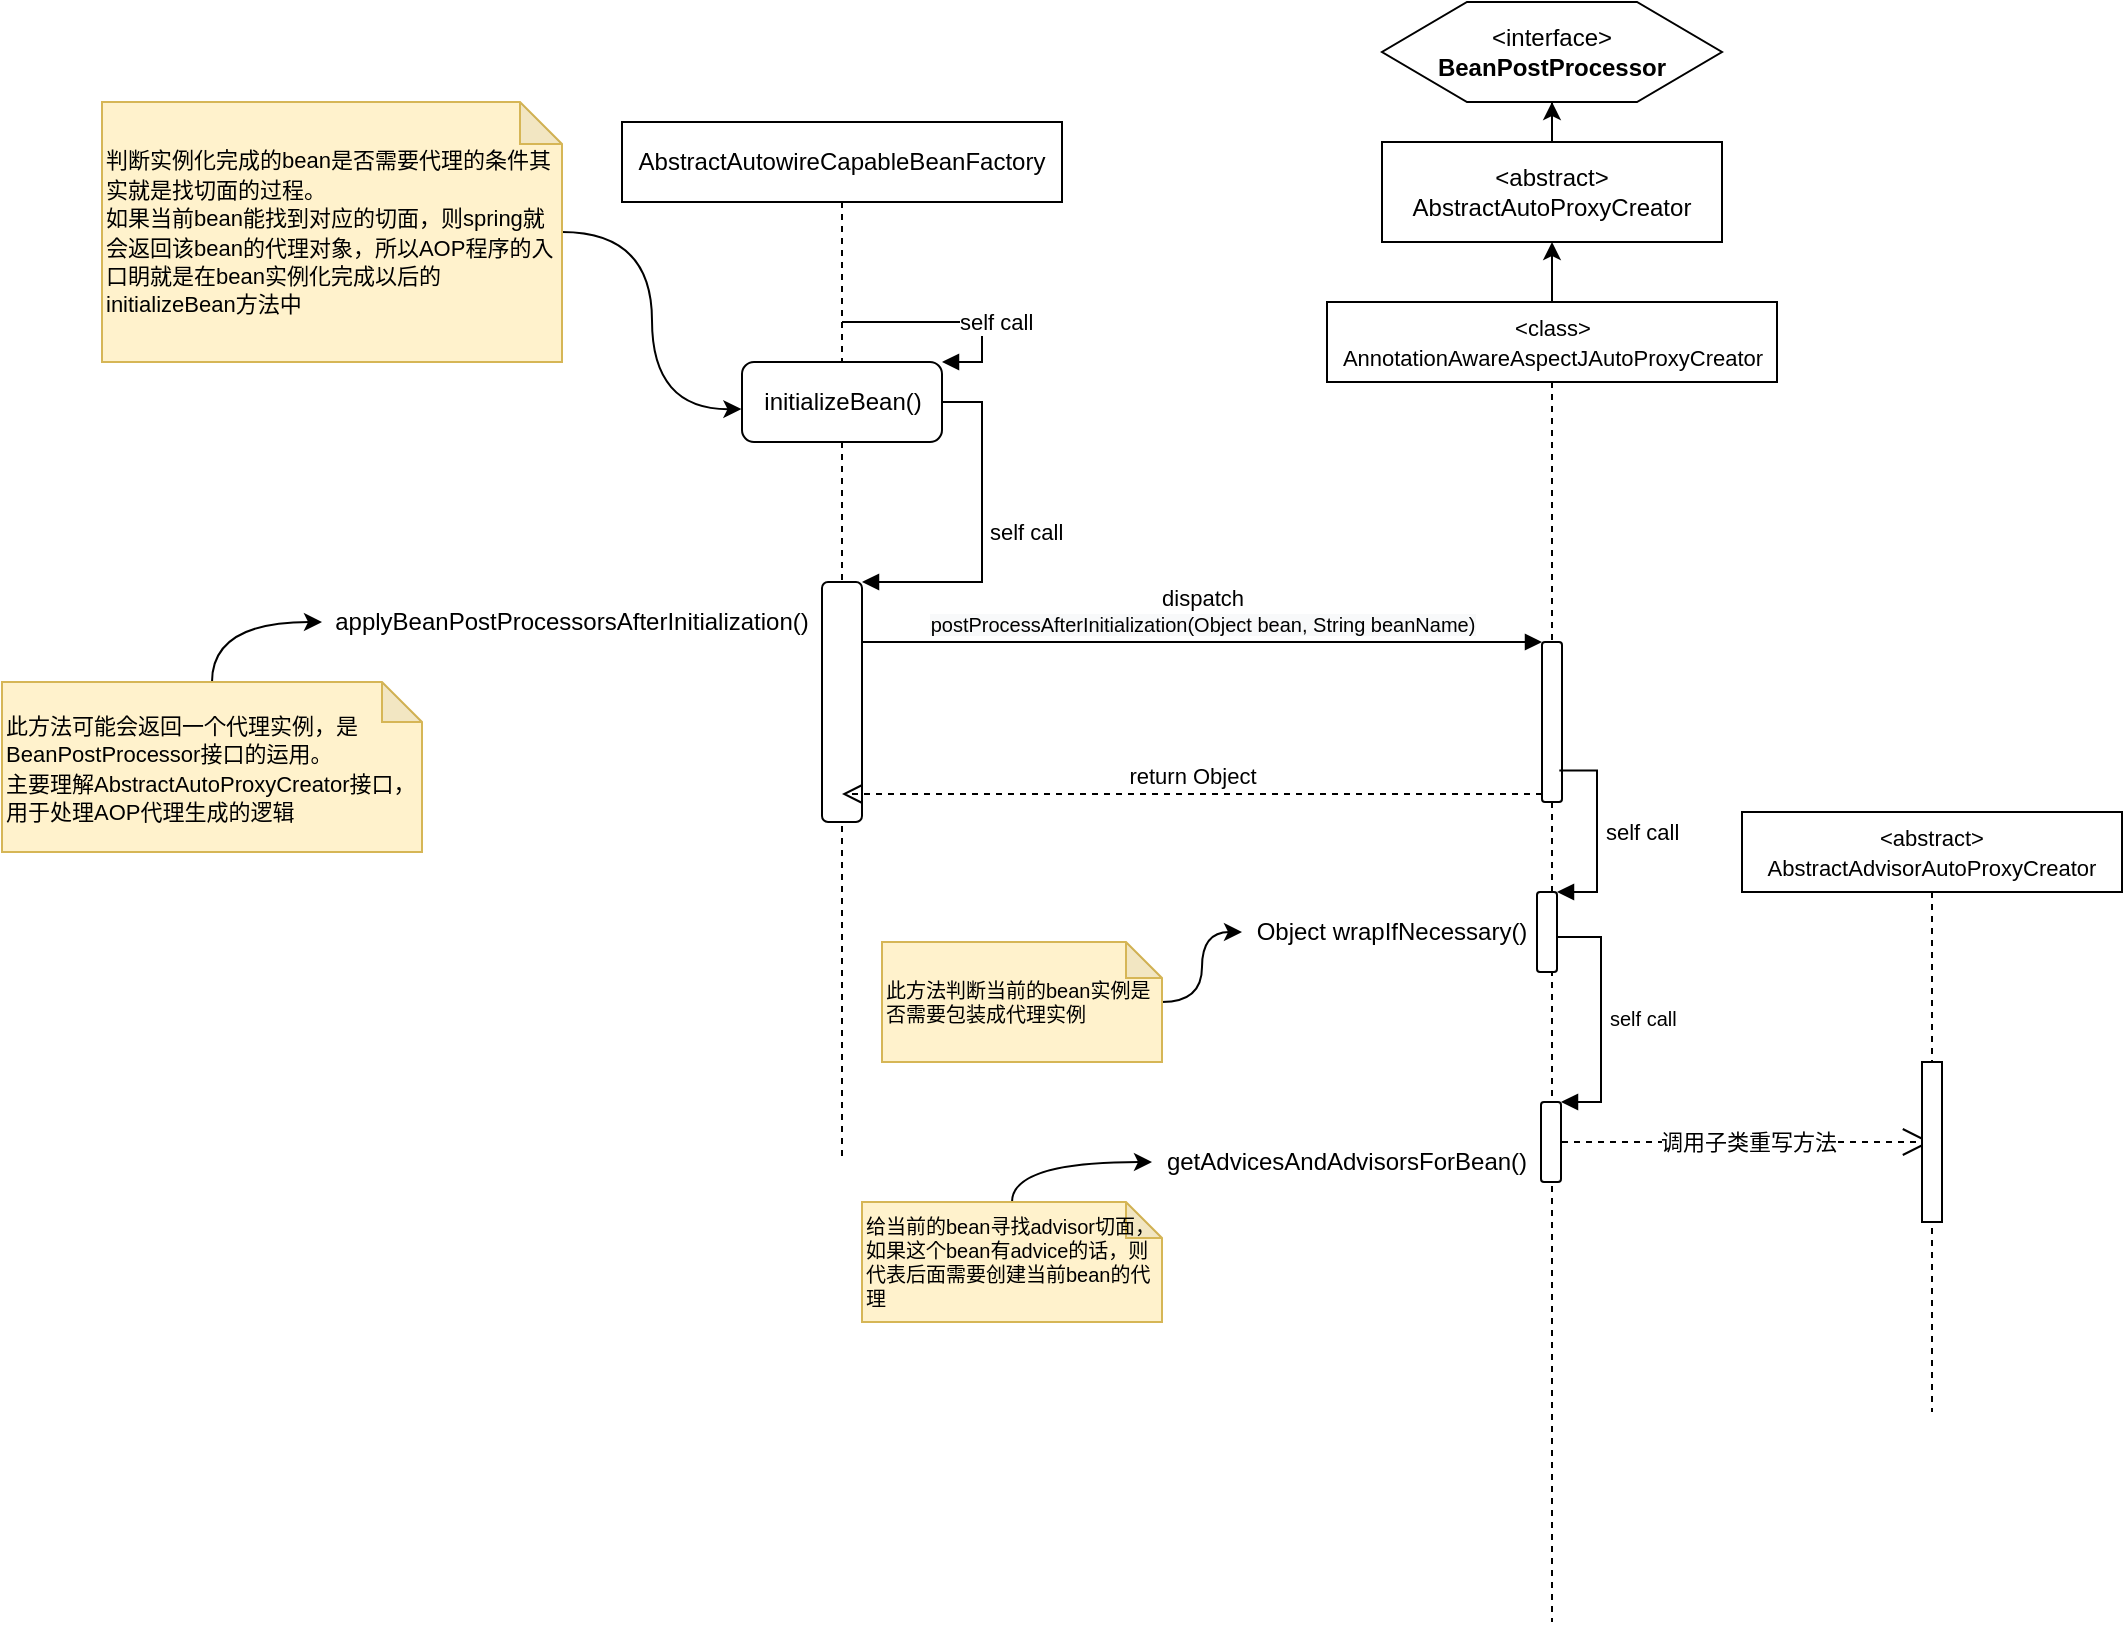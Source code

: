 <mxfile version="13.3.5" type="device"><diagram name="Page-1" id="74e2e168-ea6b-b213-b513-2b3c1d86103e"><mxGraphModel dx="1913" dy="475" grid="1" gridSize="10" guides="1" tooltips="1" connect="1" arrows="1" fold="1" page="1" pageScale="1" pageWidth="1100" pageHeight="850" background="#ffffff" math="0" shadow="0"><root><mxCell id="0"/><mxCell id="1" parent="0"/><mxCell id="_LnrpPHLoVOmDZQxsqmH-21" style="edgeStyle=orthogonalEdgeStyle;curved=1;rounded=0;orthogonalLoop=1;jettySize=auto;html=1;entryX=-0.003;entryY=0.589;entryDx=0;entryDy=0;entryPerimeter=0;" parent="1" source="_LnrpPHLoVOmDZQxsqmH-6" target="_LnrpPHLoVOmDZQxsqmH-13" edge="1"><mxGeometry relative="1" as="geometry"/></mxCell><mxCell id="_LnrpPHLoVOmDZQxsqmH-6" value="&lt;font style=&quot;font-size: 11px&quot;&gt;判断实例化完成的bean是否需要代理的条件其实就是找切面的过程。&lt;br&gt;如果当前bean能找到对应的切面，则spring就会返回该bean的代理对象，所以AOP程序的入口眀就是在bean实例化完成以后的initializeBean方法中&lt;/font&gt;" style="shape=note;whiteSpace=wrap;html=1;backgroundOutline=1;darkOpacity=0.05;fillColor=#fff2cc;strokeColor=#d6b656;align=left;size=21;" parent="1" vertex="1"><mxGeometry x="-980" y="70" width="230" height="130" as="geometry"/></mxCell><mxCell id="_LnrpPHLoVOmDZQxsqmH-8" value="AbstractAutowireCapableBeanFactory" style="shape=umlLifeline;perimeter=lifelinePerimeter;whiteSpace=wrap;html=1;container=1;collapsible=0;recursiveResize=0;outlineConnect=0;rounded=0;" parent="1" vertex="1"><mxGeometry x="-720" y="80" width="220" height="520" as="geometry"/></mxCell><mxCell id="_LnrpPHLoVOmDZQxsqmH-13" value="&lt;span&gt;initializeBean()&lt;/span&gt;" style="html=1;points=[];perimeter=orthogonalPerimeter;rounded=1;" parent="_LnrpPHLoVOmDZQxsqmH-8" vertex="1"><mxGeometry x="60" y="120" width="100" height="40" as="geometry"/></mxCell><mxCell id="_LnrpPHLoVOmDZQxsqmH-14" value="self call" style="edgeStyle=orthogonalEdgeStyle;html=1;align=left;spacingLeft=2;endArrow=block;rounded=0;entryX=1;entryY=0;" parent="_LnrpPHLoVOmDZQxsqmH-8" target="_LnrpPHLoVOmDZQxsqmH-13" edge="1"><mxGeometry relative="1" as="geometry"><mxPoint x="110" y="100" as="sourcePoint"/><Array as="points"><mxPoint x="180" y="100"/><mxPoint x="180" y="120"/></Array></mxGeometry></mxCell><mxCell id="_LnrpPHLoVOmDZQxsqmH-22" value="" style="html=1;points=[];perimeter=orthogonalPerimeter;rounded=1;" parent="_LnrpPHLoVOmDZQxsqmH-8" vertex="1"><mxGeometry x="100" y="230" width="20" height="120" as="geometry"/></mxCell><mxCell id="_LnrpPHLoVOmDZQxsqmH-23" value="self call" style="edgeStyle=orthogonalEdgeStyle;html=1;align=left;spacingLeft=2;endArrow=block;rounded=0;entryX=1;entryY=0;" parent="_LnrpPHLoVOmDZQxsqmH-8" source="_LnrpPHLoVOmDZQxsqmH-13" target="_LnrpPHLoVOmDZQxsqmH-22" edge="1"><mxGeometry relative="1" as="geometry"><mxPoint x="180" y="140" as="sourcePoint"/><Array as="points"><mxPoint x="180" y="140"/><mxPoint x="180" y="230"/></Array></mxGeometry></mxCell><mxCell id="_LnrpPHLoVOmDZQxsqmH-24" value="applyBeanPostProcessorsAfterInitialization()" style="text;html=1;strokeColor=none;fillColor=none;align=center;verticalAlign=middle;whiteSpace=wrap;rounded=0;" parent="1" vertex="1"><mxGeometry x="-870" y="320" width="250" height="20" as="geometry"/></mxCell><mxCell id="_LnrpPHLoVOmDZQxsqmH-29" style="edgeStyle=orthogonalEdgeStyle;curved=1;rounded=0;orthogonalLoop=1;jettySize=auto;html=1;entryX=0;entryY=0.5;entryDx=0;entryDy=0;" parent="1" source="_LnrpPHLoVOmDZQxsqmH-28" target="_LnrpPHLoVOmDZQxsqmH-24" edge="1"><mxGeometry relative="1" as="geometry"/></mxCell><mxCell id="_LnrpPHLoVOmDZQxsqmH-28" value="&lt;font&gt;&lt;span style=&quot;font-size: 11px&quot;&gt;此方法可能会返回一个代理实例，是BeanPostProcessor接口的运用。&lt;/span&gt;&lt;br&gt;&lt;span style=&quot;font-size: 11px&quot;&gt;主要理解AbstractAutoProxyCreator接口，用于处理AOP代理生成的逻辑&lt;/span&gt;&lt;br&gt;&lt;/font&gt;&lt;div style=&quot;text-align: justify&quot;&gt;&lt;/div&gt;" style="shape=note;whiteSpace=wrap;html=1;backgroundOutline=1;darkOpacity=0.05;rounded=0;fillColor=#fff2cc;strokeColor=#d6b656;align=left;size=20;" parent="1" vertex="1"><mxGeometry x="-1030" y="360" width="210" height="85" as="geometry"/></mxCell><mxCell id="_LnrpPHLoVOmDZQxsqmH-59" style="edgeStyle=orthogonalEdgeStyle;rounded=0;orthogonalLoop=1;jettySize=auto;html=1;entryX=0.5;entryY=1;entryDx=0;entryDy=0;" parent="1" source="_LnrpPHLoVOmDZQxsqmH-31" target="_LnrpPHLoVOmDZQxsqmH-44" edge="1"><mxGeometry relative="1" as="geometry"/></mxCell><mxCell id="_LnrpPHLoVOmDZQxsqmH-31" value="&lt;font style=&quot;font-size: 11px&quot;&gt;&amp;lt;class&amp;gt;&lt;br&gt;AnnotationAwareAspectJAutoProxyCreator&lt;/font&gt;" style="html=1;points=[];perimeter=orthogonalPerimeter;shape=umlLifeline;participant=label;fontFamily=Helvetica;fontSize=12;fontColor=#000000;align=center;strokeColor=#000000;fillColor=#ffffff;recursiveResize=0;container=1;collapsible=0;" parent="1" vertex="1"><mxGeometry x="-367.5" y="170" width="225" height="660" as="geometry"/></mxCell><mxCell id="_LnrpPHLoVOmDZQxsqmH-60" value="" style="html=1;points=[];perimeter=orthogonalPerimeter;rounded=1;" parent="_LnrpPHLoVOmDZQxsqmH-31" vertex="1"><mxGeometry x="107.5" y="170" width="10" height="80" as="geometry"/></mxCell><mxCell id="_LnrpPHLoVOmDZQxsqmH-69" value="" style="html=1;points=[];perimeter=orthogonalPerimeter;rounded=1;" parent="_LnrpPHLoVOmDZQxsqmH-31" vertex="1"><mxGeometry x="105" y="295" width="10" height="40" as="geometry"/></mxCell><mxCell id="_LnrpPHLoVOmDZQxsqmH-70" value="self call" style="edgeStyle=orthogonalEdgeStyle;html=1;align=left;spacingLeft=2;endArrow=block;rounded=0;entryX=1;entryY=0;exitX=0.866;exitY=0.803;exitDx=0;exitDy=0;exitPerimeter=0;" parent="_LnrpPHLoVOmDZQxsqmH-31" source="_LnrpPHLoVOmDZQxsqmH-60" target="_LnrpPHLoVOmDZQxsqmH-69" edge="1"><mxGeometry relative="1" as="geometry"><mxPoint x="110" y="275" as="sourcePoint"/><Array as="points"><mxPoint x="135" y="234"/><mxPoint x="135" y="295"/></Array></mxGeometry></mxCell><mxCell id="_LnrpPHLoVOmDZQxsqmH-78" value="" style="html=1;points=[];perimeter=orthogonalPerimeter;rounded=1;fontSize=10;" parent="_LnrpPHLoVOmDZQxsqmH-31" vertex="1"><mxGeometry x="107" y="400" width="10" height="40" as="geometry"/></mxCell><mxCell id="_LnrpPHLoVOmDZQxsqmH-79" value="self call" style="edgeStyle=orthogonalEdgeStyle;html=1;align=left;spacingLeft=2;endArrow=block;rounded=0;entryX=1;entryY=0;fontSize=10;exitX=0.511;exitY=0.481;exitDx=0;exitDy=0;exitPerimeter=0;" parent="_LnrpPHLoVOmDZQxsqmH-31" source="_LnrpPHLoVOmDZQxsqmH-31" target="_LnrpPHLoVOmDZQxsqmH-78" edge="1"><mxGeometry relative="1" as="geometry"><mxPoint x="112" y="380" as="sourcePoint"/><Array as="points"><mxPoint x="137" y="318"/><mxPoint x="137" y="400"/></Array></mxGeometry></mxCell><mxCell id="9IMaIYV3DuAsRPnzOygt-9" value="调用子类重写方法" style="endArrow=open;endSize=12;dashed=1;html=1;" edge="1" parent="_LnrpPHLoVOmDZQxsqmH-31" target="9IMaIYV3DuAsRPnzOygt-7"><mxGeometry width="160" relative="1" as="geometry"><mxPoint x="117.5" y="420" as="sourcePoint"/><mxPoint x="277.5" y="420" as="targetPoint"/></mxGeometry></mxCell><mxCell id="_LnrpPHLoVOmDZQxsqmH-37" value="&lt;span&gt;&amp;lt;interface&amp;gt;&lt;/span&gt;&lt;br&gt;&lt;b&gt;BeanPostProcessor&lt;/b&gt;" style="shape=hexagon;perimeter=hexagonPerimeter2;whiteSpace=wrap;html=1;rounded=0;" parent="1" vertex="1"><mxGeometry x="-340" y="20" width="170" height="50" as="geometry"/></mxCell><mxCell id="_LnrpPHLoVOmDZQxsqmH-58" style="edgeStyle=orthogonalEdgeStyle;rounded=0;orthogonalLoop=1;jettySize=auto;html=1;" parent="1" source="_LnrpPHLoVOmDZQxsqmH-44" target="_LnrpPHLoVOmDZQxsqmH-37" edge="1"><mxGeometry relative="1" as="geometry"/></mxCell><mxCell id="_LnrpPHLoVOmDZQxsqmH-44" value="&lt;span&gt;&amp;lt;abstract&amp;gt;&lt;br&gt;AbstractAutoProxyCreator&lt;br&gt;&lt;/span&gt;" style="rounded=0;whiteSpace=wrap;html=1;align=center;" parent="1" vertex="1"><mxGeometry x="-340" y="90" width="170" height="50" as="geometry"/></mxCell><mxCell id="_LnrpPHLoVOmDZQxsqmH-61" value="dispatch&lt;br&gt;&lt;span style=&quot;font-size: 10px ; background-color: rgb(248 , 249 , 250)&quot;&gt;postProcessAfterInitialization(Object bean, String beanName)&lt;/span&gt;" style="html=1;verticalAlign=bottom;endArrow=block;entryX=0;entryY=0;" parent="1" target="_LnrpPHLoVOmDZQxsqmH-60" edge="1"><mxGeometry relative="1" as="geometry"><mxPoint x="-600" y="340" as="sourcePoint"/></mxGeometry></mxCell><mxCell id="_LnrpPHLoVOmDZQxsqmH-62" value="return Object" style="html=1;verticalAlign=bottom;endArrow=open;dashed=1;endSize=8;exitX=0;exitY=0.95;" parent="1" source="_LnrpPHLoVOmDZQxsqmH-60" target="_LnrpPHLoVOmDZQxsqmH-8" edge="1"><mxGeometry relative="1" as="geometry"><mxPoint x="-430" y="386" as="targetPoint"/></mxGeometry></mxCell><mxCell id="_LnrpPHLoVOmDZQxsqmH-71" value="Object wrapIfNecessary()" style="text;html=1;strokeColor=none;fillColor=none;align=center;verticalAlign=middle;whiteSpace=wrap;rounded=0;" parent="1" vertex="1"><mxGeometry x="-410" y="470" width="150" height="30" as="geometry"/></mxCell><mxCell id="_LnrpPHLoVOmDZQxsqmH-74" style="edgeStyle=orthogonalEdgeStyle;curved=1;rounded=0;orthogonalLoop=1;jettySize=auto;html=1;entryX=0;entryY=0.5;entryDx=0;entryDy=0;fontSize=10;" parent="1" source="_LnrpPHLoVOmDZQxsqmH-73" target="_LnrpPHLoVOmDZQxsqmH-71" edge="1"><mxGeometry relative="1" as="geometry"/></mxCell><mxCell id="_LnrpPHLoVOmDZQxsqmH-73" value="此方法判断当前的bean实例是否需要包装成代理实例" style="shape=note;whiteSpace=wrap;html=1;backgroundOutline=1;darkOpacity=0.05;rounded=0;fillColor=#fff2cc;strokeColor=#d6b656;fontSize=10;align=left;size=18;" parent="1" vertex="1"><mxGeometry x="-590" y="490" width="140" height="60" as="geometry"/></mxCell><mxCell id="9IMaIYV3DuAsRPnzOygt-1" value="getAdvicesAndAdvisorsForBean()" style="text;html=1;strokeColor=none;fillColor=none;align=center;verticalAlign=middle;whiteSpace=wrap;rounded=0;" vertex="1" parent="1"><mxGeometry x="-455" y="590" width="195" height="20" as="geometry"/></mxCell><mxCell id="9IMaIYV3DuAsRPnzOygt-3" style="edgeStyle=orthogonalEdgeStyle;rounded=0;orthogonalLoop=1;jettySize=auto;html=1;entryX=0;entryY=0.5;entryDx=0;entryDy=0;curved=1;" edge="1" parent="1" source="9IMaIYV3DuAsRPnzOygt-2" target="9IMaIYV3DuAsRPnzOygt-1"><mxGeometry relative="1" as="geometry"/></mxCell><mxCell id="9IMaIYV3DuAsRPnzOygt-2" value="给当前的bean寻找advisor切面，如果这个bean有advice的话，则代表后面需要创建当前bean的代理" style="shape=note;whiteSpace=wrap;html=1;backgroundOutline=1;darkOpacity=0.05;rounded=0;fillColor=#fff2cc;strokeColor=#d6b656;fontSize=10;align=left;size=18;" vertex="1" parent="1"><mxGeometry x="-600" y="620" width="150" height="60" as="geometry"/></mxCell><mxCell id="9IMaIYV3DuAsRPnzOygt-7" value="&lt;span style=&quot;font-size: 11px&quot;&gt;&amp;lt;abstract&amp;gt;&lt;/span&gt;&lt;br style=&quot;font-size: 11px&quot;&gt;&lt;span style=&quot;font-size: 11px&quot;&gt;AbstractAdvisorAutoProxyCreator&lt;/span&gt;" style="shape=umlLifeline;perimeter=lifelinePerimeter;whiteSpace=wrap;html=1;container=1;collapsible=0;recursiveResize=0;outlineConnect=0;" vertex="1" parent="1"><mxGeometry x="-160" y="425" width="190" height="300" as="geometry"/></mxCell><mxCell id="9IMaIYV3DuAsRPnzOygt-8" value="" style="html=1;points=[];perimeter=orthogonalPerimeter;" vertex="1" parent="9IMaIYV3DuAsRPnzOygt-7"><mxGeometry x="90" y="125" width="10" height="80" as="geometry"/></mxCell></root></mxGraphModel></diagram></mxfile>